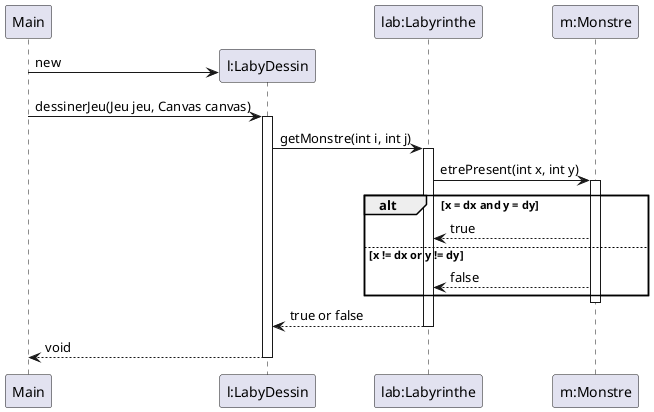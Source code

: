 @startuml
'https://plantuml.com/sequence-diagram

participant Main
participant "l:LabyDessin" as laby
participant "lab:Labyrinthe" as lab
participant "m:Monstre" as m
create laby
Main -> laby : new
Main -> laby : dessinerJeu(Jeu jeu, Canvas canvas)
activate laby
laby -> lab : getMonstre(int i, int j)
activate lab
lab -> m : etrePresent(int x, int y)
alt x = dx and y = dy
activate m
m --> lab : true
else x != dx or y != dy
m --> lab : false
end
deactivate m
lab --> laby : true or false
deactivate lab
laby --> Main : void
deactivate laby


@enduml
